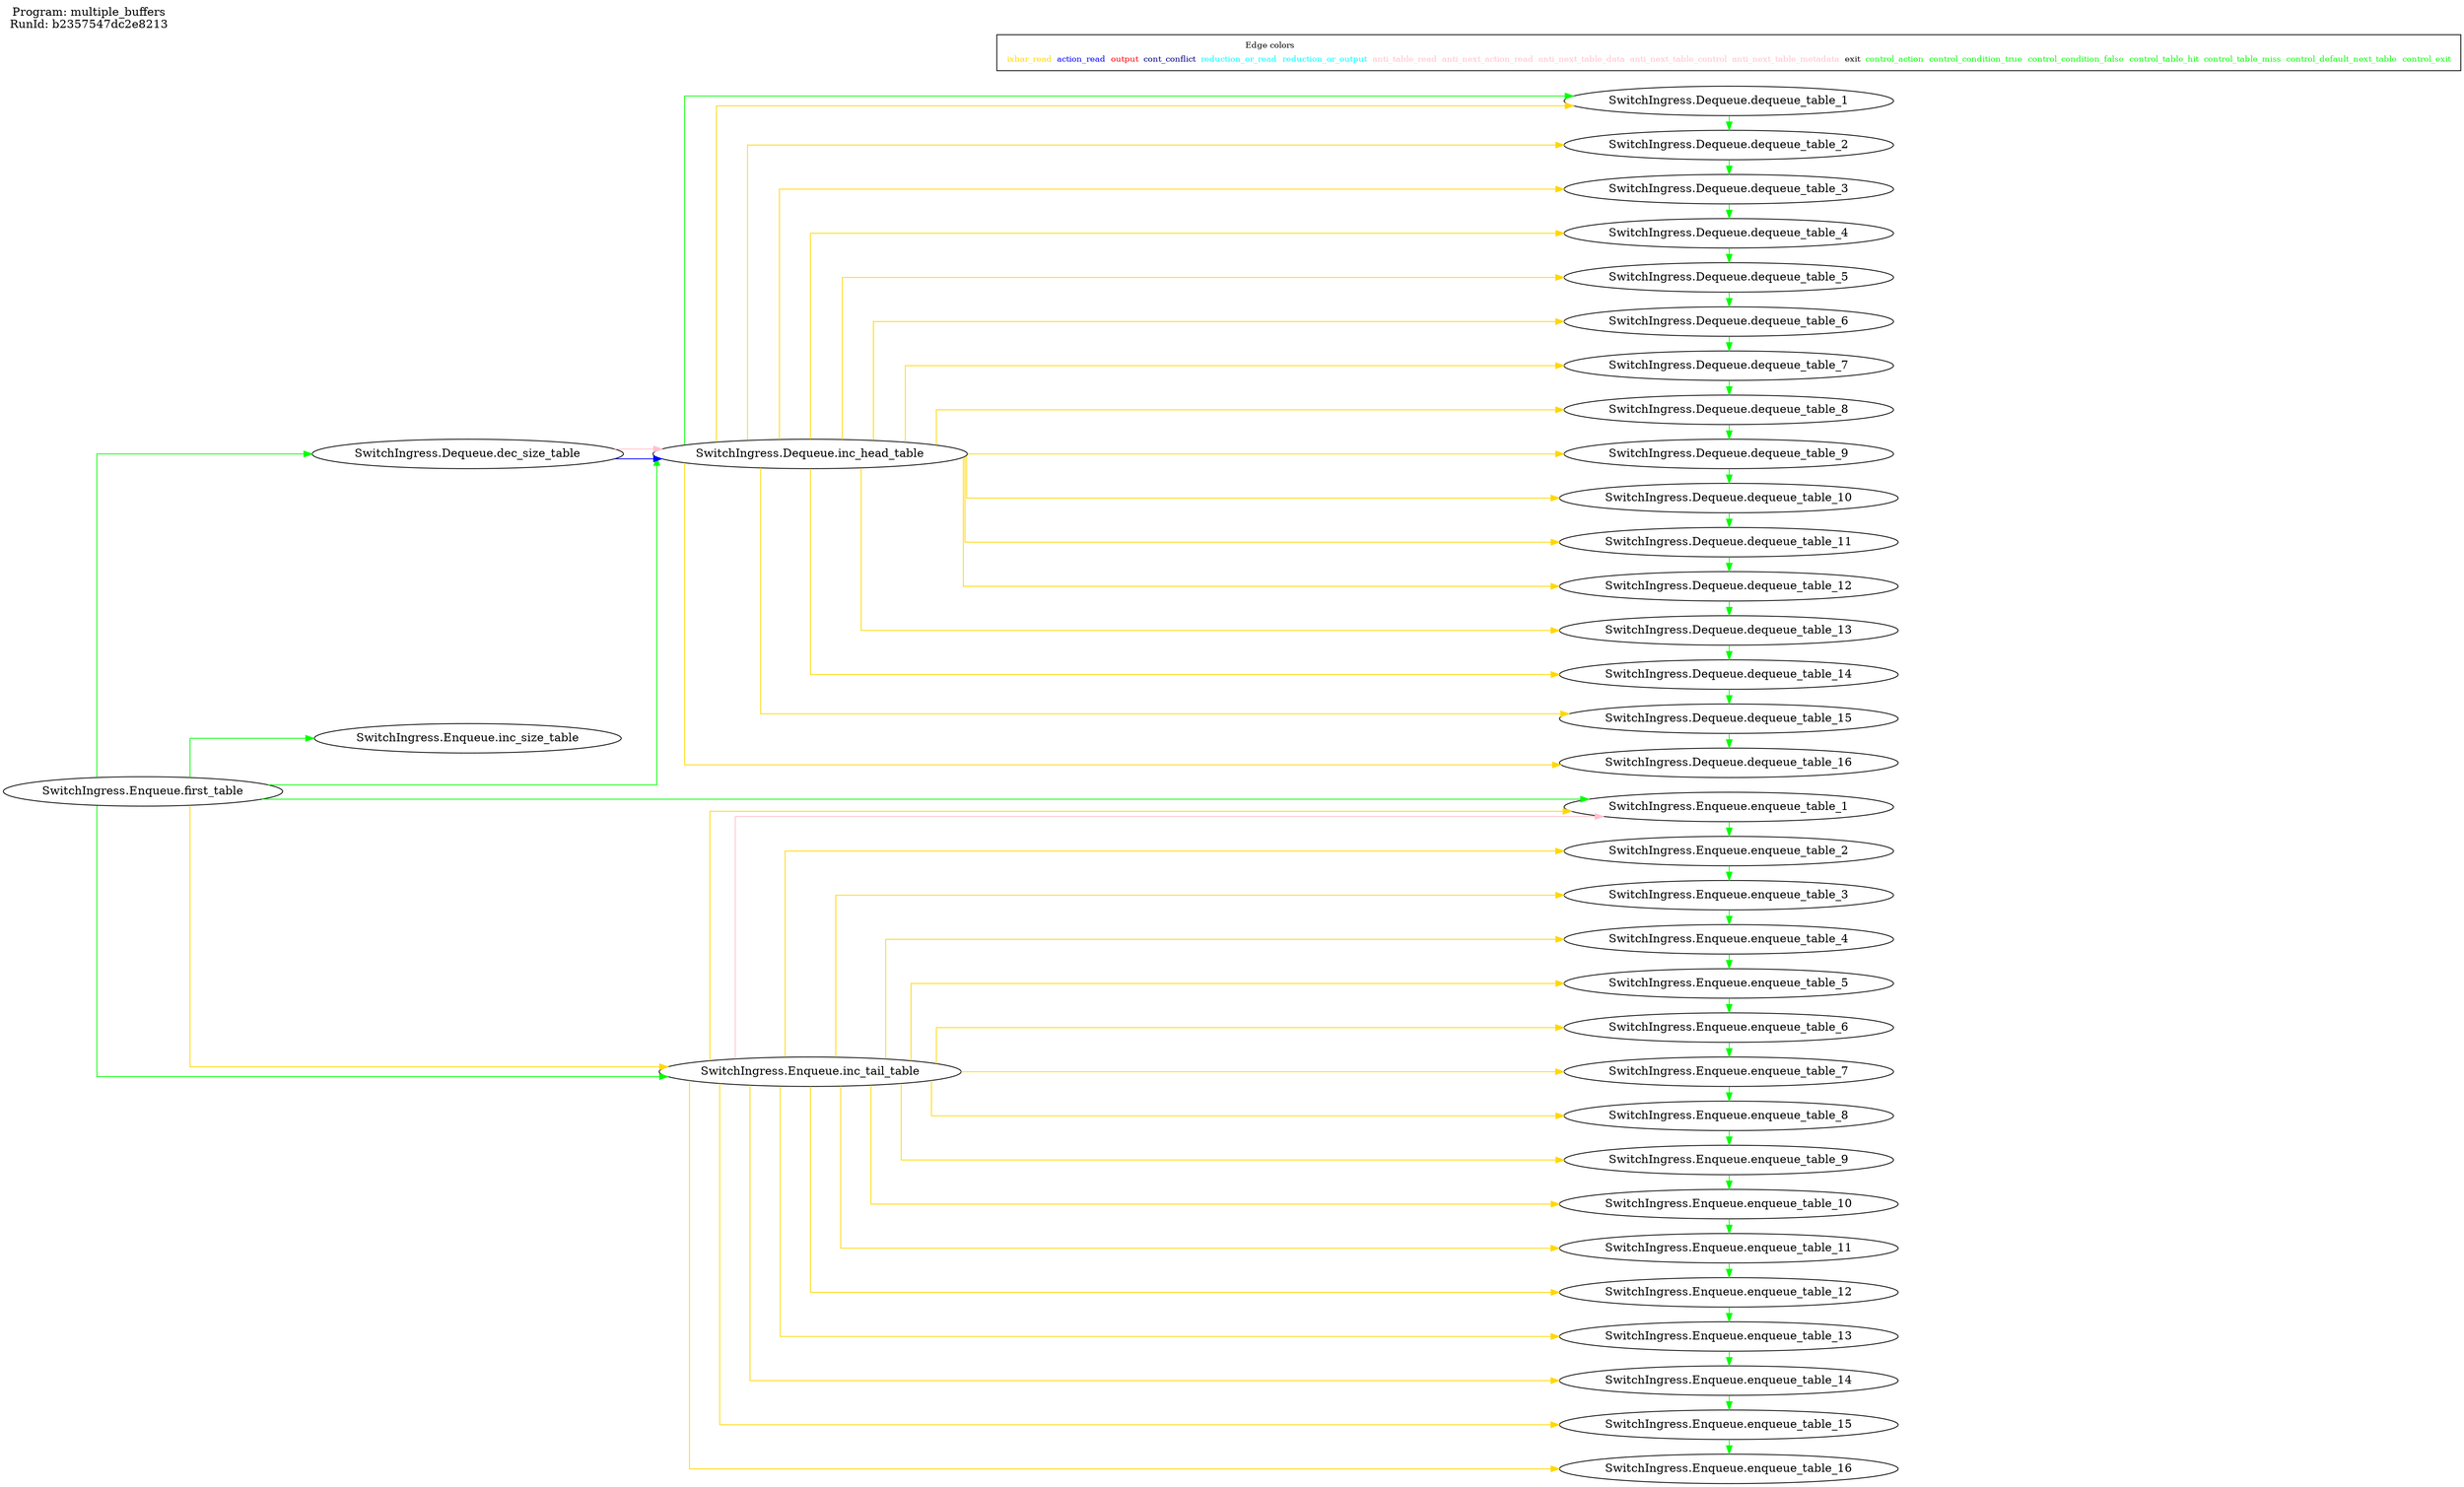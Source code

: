 digraph table_deps {
  splines=ortho; rankdir=LR;
  label="Program: multiple_buffers
RunId: b2357547dc2e8213
";
  labelloc=t; labeljust=l;
  { "SwitchIngress.Enqueue.first_table"; "SwitchIngress.Dequeue.dec_size_table"; "SwitchIngress.Enqueue.inc_size_table"; }
  { rank = same; "SwitchIngress.Dequeue.inc_head_table"; "SwitchIngress.Enqueue.inc_tail_table"; }
  { rank = same; "SwitchIngress.Dequeue.dequeue_table_1"; "SwitchIngress.Dequeue.dequeue_table_2"; "SwitchIngress.Dequeue.dequeue_table_3"; "SwitchIngress.Dequeue.dequeue_table_4"; "SwitchIngress.Dequeue.dequeue_table_5"; "SwitchIngress.Dequeue.dequeue_table_6"; "SwitchIngress.Dequeue.dequeue_table_7"; "SwitchIngress.Dequeue.dequeue_table_8"; "SwitchIngress.Dequeue.dequeue_table_9"; "SwitchIngress.Dequeue.dequeue_table_10"; "SwitchIngress.Dequeue.dequeue_table_11"; "SwitchIngress.Dequeue.dequeue_table_12"; "SwitchIngress.Dequeue.dequeue_table_13"; "SwitchIngress.Dequeue.dequeue_table_14"; "SwitchIngress.Dequeue.dequeue_table_15"; "SwitchIngress.Dequeue.dequeue_table_16"; "SwitchIngress.Enqueue.enqueue_table_1"; "SwitchIngress.Enqueue.enqueue_table_2"; "SwitchIngress.Enqueue.enqueue_table_3"; "SwitchIngress.Enqueue.enqueue_table_4"; "SwitchIngress.Enqueue.enqueue_table_5"; "SwitchIngress.Enqueue.enqueue_table_6"; "SwitchIngress.Enqueue.enqueue_table_7"; "SwitchIngress.Enqueue.enqueue_table_8"; "SwitchIngress.Enqueue.enqueue_table_9"; "SwitchIngress.Enqueue.enqueue_table_10"; "SwitchIngress.Enqueue.enqueue_table_11"; "SwitchIngress.Enqueue.enqueue_table_12"; "SwitchIngress.Enqueue.enqueue_table_13"; "SwitchIngress.Enqueue.enqueue_table_14"; "SwitchIngress.Enqueue.enqueue_table_15"; "SwitchIngress.Enqueue.enqueue_table_16"; }
   "SwitchIngress.Enqueue.first_table" -> "SwitchIngress.Dequeue.dec_size_table" [ label= "",color=green ];
   "SwitchIngress.Enqueue.first_table" -> "SwitchIngress.Dequeue.inc_head_table" [ label= "",color=green ];
   "SwitchIngress.Dequeue.inc_head_table" -> "SwitchIngress.Dequeue.dequeue_table_1" [ label= "",color=green ];
   "SwitchIngress.Dequeue.dequeue_table_1" -> "SwitchIngress.Dequeue.dequeue_table_2" [ label= "",color=green ];
   "SwitchIngress.Dequeue.dequeue_table_2" -> "SwitchIngress.Dequeue.dequeue_table_3" [ label= "",color=green ];
   "SwitchIngress.Dequeue.dequeue_table_3" -> "SwitchIngress.Dequeue.dequeue_table_4" [ label= "",color=green ];
   "SwitchIngress.Dequeue.dequeue_table_4" -> "SwitchIngress.Dequeue.dequeue_table_5" [ label= "",color=green ];
   "SwitchIngress.Dequeue.dequeue_table_5" -> "SwitchIngress.Dequeue.dequeue_table_6" [ label= "",color=green ];
   "SwitchIngress.Dequeue.dequeue_table_6" -> "SwitchIngress.Dequeue.dequeue_table_7" [ label= "",color=green ];
   "SwitchIngress.Dequeue.dequeue_table_7" -> "SwitchIngress.Dequeue.dequeue_table_8" [ label= "",color=green ];
   "SwitchIngress.Dequeue.dequeue_table_8" -> "SwitchIngress.Dequeue.dequeue_table_9" [ label= "",color=green ];
   "SwitchIngress.Dequeue.dequeue_table_9" -> "SwitchIngress.Dequeue.dequeue_table_10" [ label= "",color=green ];
   "SwitchIngress.Dequeue.dequeue_table_10" -> "SwitchIngress.Dequeue.dequeue_table_11" [ label= "",color=green ];
   "SwitchIngress.Dequeue.dequeue_table_11" -> "SwitchIngress.Dequeue.dequeue_table_12" [ label= "",color=green ];
   "SwitchIngress.Dequeue.dequeue_table_12" -> "SwitchIngress.Dequeue.dequeue_table_13" [ label= "",color=green ];
   "SwitchIngress.Dequeue.dequeue_table_13" -> "SwitchIngress.Dequeue.dequeue_table_14" [ label= "",color=green ];
   "SwitchIngress.Dequeue.dequeue_table_14" -> "SwitchIngress.Dequeue.dequeue_table_15" [ label= "",color=green ];
   "SwitchIngress.Dequeue.dequeue_table_15" -> "SwitchIngress.Dequeue.dequeue_table_16" [ label= "",color=green ];
   "SwitchIngress.Enqueue.first_table" -> "SwitchIngress.Enqueue.inc_size_table" [ label= "",color=green ];
   "SwitchIngress.Enqueue.first_table" -> "SwitchIngress.Enqueue.inc_tail_table" [ label= "",color=green ];
   "SwitchIngress.Enqueue.first_table" -> "SwitchIngress.Enqueue.enqueue_table_1" [ label= "",color=green ];
   "SwitchIngress.Enqueue.enqueue_table_1" -> "SwitchIngress.Enqueue.enqueue_table_2" [ label= "",color=green ];
   "SwitchIngress.Enqueue.enqueue_table_2" -> "SwitchIngress.Enqueue.enqueue_table_3" [ label= "",color=green ];
   "SwitchIngress.Enqueue.enqueue_table_3" -> "SwitchIngress.Enqueue.enqueue_table_4" [ label= "",color=green ];
   "SwitchIngress.Enqueue.enqueue_table_4" -> "SwitchIngress.Enqueue.enqueue_table_5" [ label= "",color=green ];
   "SwitchIngress.Enqueue.enqueue_table_5" -> "SwitchIngress.Enqueue.enqueue_table_6" [ label= "",color=green ];
   "SwitchIngress.Enqueue.enqueue_table_6" -> "SwitchIngress.Enqueue.enqueue_table_7" [ label= "",color=green ];
   "SwitchIngress.Enqueue.enqueue_table_7" -> "SwitchIngress.Enqueue.enqueue_table_8" [ label= "",color=green ];
   "SwitchIngress.Enqueue.enqueue_table_8" -> "SwitchIngress.Enqueue.enqueue_table_9" [ label= "",color=green ];
   "SwitchIngress.Enqueue.enqueue_table_9" -> "SwitchIngress.Enqueue.enqueue_table_10" [ label= "",color=green ];
   "SwitchIngress.Enqueue.enqueue_table_10" -> "SwitchIngress.Enqueue.enqueue_table_11" [ label= "",color=green ];
   "SwitchIngress.Enqueue.enqueue_table_11" -> "SwitchIngress.Enqueue.enqueue_table_12" [ label= "",color=green ];
   "SwitchIngress.Enqueue.enqueue_table_12" -> "SwitchIngress.Enqueue.enqueue_table_13" [ label= "",color=green ];
   "SwitchIngress.Enqueue.enqueue_table_13" -> "SwitchIngress.Enqueue.enqueue_table_14" [ label= "",color=green ];
   "SwitchIngress.Enqueue.enqueue_table_14" -> "SwitchIngress.Enqueue.enqueue_table_15" [ label= "",color=green ];
   "SwitchIngress.Enqueue.enqueue_table_15" -> "SwitchIngress.Enqueue.enqueue_table_16" [ label= "",color=green ];
   "SwitchIngress.Dequeue.dec_size_table" -> "SwitchIngress.Dequeue.inc_head_table" [ label= "",color=blue ];
   "SwitchIngress.Dequeue.inc_head_table" -> "SwitchIngress.Dequeue.dequeue_table_1" [ label= "",color=gold ];
   "SwitchIngress.Dequeue.inc_head_table" -> "SwitchIngress.Dequeue.dequeue_table_2" [ label= "",color=gold ];
   "SwitchIngress.Dequeue.inc_head_table" -> "SwitchIngress.Dequeue.dequeue_table_3" [ label= "",color=gold ];
   "SwitchIngress.Dequeue.inc_head_table" -> "SwitchIngress.Dequeue.dequeue_table_4" [ label= "",color=gold ];
   "SwitchIngress.Dequeue.inc_head_table" -> "SwitchIngress.Dequeue.dequeue_table_5" [ label= "",color=gold ];
   "SwitchIngress.Dequeue.inc_head_table" -> "SwitchIngress.Dequeue.dequeue_table_6" [ label= "",color=gold ];
   "SwitchIngress.Dequeue.inc_head_table" -> "SwitchIngress.Dequeue.dequeue_table_7" [ label= "",color=gold ];
   "SwitchIngress.Dequeue.inc_head_table" -> "SwitchIngress.Dequeue.dequeue_table_8" [ label= "",color=gold ];
   "SwitchIngress.Dequeue.inc_head_table" -> "SwitchIngress.Dequeue.dequeue_table_9" [ label= "",color=gold ];
   "SwitchIngress.Dequeue.inc_head_table" -> "SwitchIngress.Dequeue.dequeue_table_10" [ label= "",color=gold ];
   "SwitchIngress.Dequeue.inc_head_table" -> "SwitchIngress.Dequeue.dequeue_table_11" [ label= "",color=gold ];
   "SwitchIngress.Dequeue.inc_head_table" -> "SwitchIngress.Dequeue.dequeue_table_12" [ label= "",color=gold ];
   "SwitchIngress.Dequeue.inc_head_table" -> "SwitchIngress.Dequeue.dequeue_table_13" [ label= "",color=gold ];
   "SwitchIngress.Dequeue.inc_head_table" -> "SwitchIngress.Dequeue.dequeue_table_14" [ label= "",color=gold ];
   "SwitchIngress.Dequeue.inc_head_table" -> "SwitchIngress.Dequeue.dequeue_table_15" [ label= "",color=gold ];
   "SwitchIngress.Dequeue.inc_head_table" -> "SwitchIngress.Dequeue.dequeue_table_16" [ label= "",color=gold ];
   "SwitchIngress.Enqueue.first_table" -> "SwitchIngress.Enqueue.inc_tail_table" [ label= "",color=gold ];
   "SwitchIngress.Enqueue.inc_tail_table" -> "SwitchIngress.Enqueue.enqueue_table_1" [ label= "",color=gold ];
   "SwitchIngress.Enqueue.inc_tail_table" -> "SwitchIngress.Enqueue.enqueue_table_2" [ label= "",color=gold ];
   "SwitchIngress.Enqueue.inc_tail_table" -> "SwitchIngress.Enqueue.enqueue_table_3" [ label= "",color=gold ];
   "SwitchIngress.Enqueue.inc_tail_table" -> "SwitchIngress.Enqueue.enqueue_table_4" [ label= "",color=gold ];
   "SwitchIngress.Enqueue.inc_tail_table" -> "SwitchIngress.Enqueue.enqueue_table_5" [ label= "",color=gold ];
   "SwitchIngress.Enqueue.inc_tail_table" -> "SwitchIngress.Enqueue.enqueue_table_6" [ label= "",color=gold ];
   "SwitchIngress.Enqueue.inc_tail_table" -> "SwitchIngress.Enqueue.enqueue_table_7" [ label= "",color=gold ];
   "SwitchIngress.Enqueue.inc_tail_table" -> "SwitchIngress.Enqueue.enqueue_table_8" [ label= "",color=gold ];
   "SwitchIngress.Enqueue.inc_tail_table" -> "SwitchIngress.Enqueue.enqueue_table_9" [ label= "",color=gold ];
   "SwitchIngress.Enqueue.inc_tail_table" -> "SwitchIngress.Enqueue.enqueue_table_10" [ label= "",color=gold ];
   "SwitchIngress.Enqueue.inc_tail_table" -> "SwitchIngress.Enqueue.enqueue_table_11" [ label= "",color=gold ];
   "SwitchIngress.Enqueue.inc_tail_table" -> "SwitchIngress.Enqueue.enqueue_table_12" [ label= "",color=gold ];
   "SwitchIngress.Enqueue.inc_tail_table" -> "SwitchIngress.Enqueue.enqueue_table_13" [ label= "",color=gold ];
   "SwitchIngress.Enqueue.inc_tail_table" -> "SwitchIngress.Enqueue.enqueue_table_14" [ label= "",color=gold ];
   "SwitchIngress.Enqueue.inc_tail_table" -> "SwitchIngress.Enqueue.enqueue_table_15" [ label= "",color=gold ];
   "SwitchIngress.Enqueue.inc_tail_table" -> "SwitchIngress.Enqueue.enqueue_table_16" [ label= "",color=gold ];
   "SwitchIngress.Enqueue.inc_tail_table" -> "SwitchIngress.Enqueue.enqueue_table_1" [ label= "",color=pink ];
   "SwitchIngress.Dequeue.dec_size_table" -> "SwitchIngress.Dequeue.inc_head_table" [ label= "",color=pink ];
  { rank=max;
    subgraph cluster_legend { node [ shape=record; fontsize=10];
      empty [label=<<table border="0" cellborder="0"><tr><td colspan="8">Edge colors</td></tr><tr><td><font color="gold">ixbar_read</font></td><td><font color="blue">action_read</font></td><td><font color="red">output</font></td><td><font color="navy">cont_conflict</font></td><td><font color="cyan">reduction_or_read</font></td><td><font color="cyan">reduction_or_output</font></td><td><font color="pink">anti_table_read</font></td><td><font color="pink">anti_next_action_read</font></td><td><font color="pink">anti_next_table_data</font></td><td><font color="pink">anti_next_table_control</font></td><td><font color="pink">anti_next_table_metadata</font></td><td><font color="black">exit</font></td><td><font color="green">control_action</font></td><td><font color="green">control_condition_true</font></td><td><font color="green">control_condition_false</font></td><td><font color="green">control_table_hit</font></td><td><font color="green">control_table_miss</font></td><td><font color="green">control_default_next_table</font></td><td><font color="green">control_exit</font></td></tr></table>>;]
    }
  }
}
